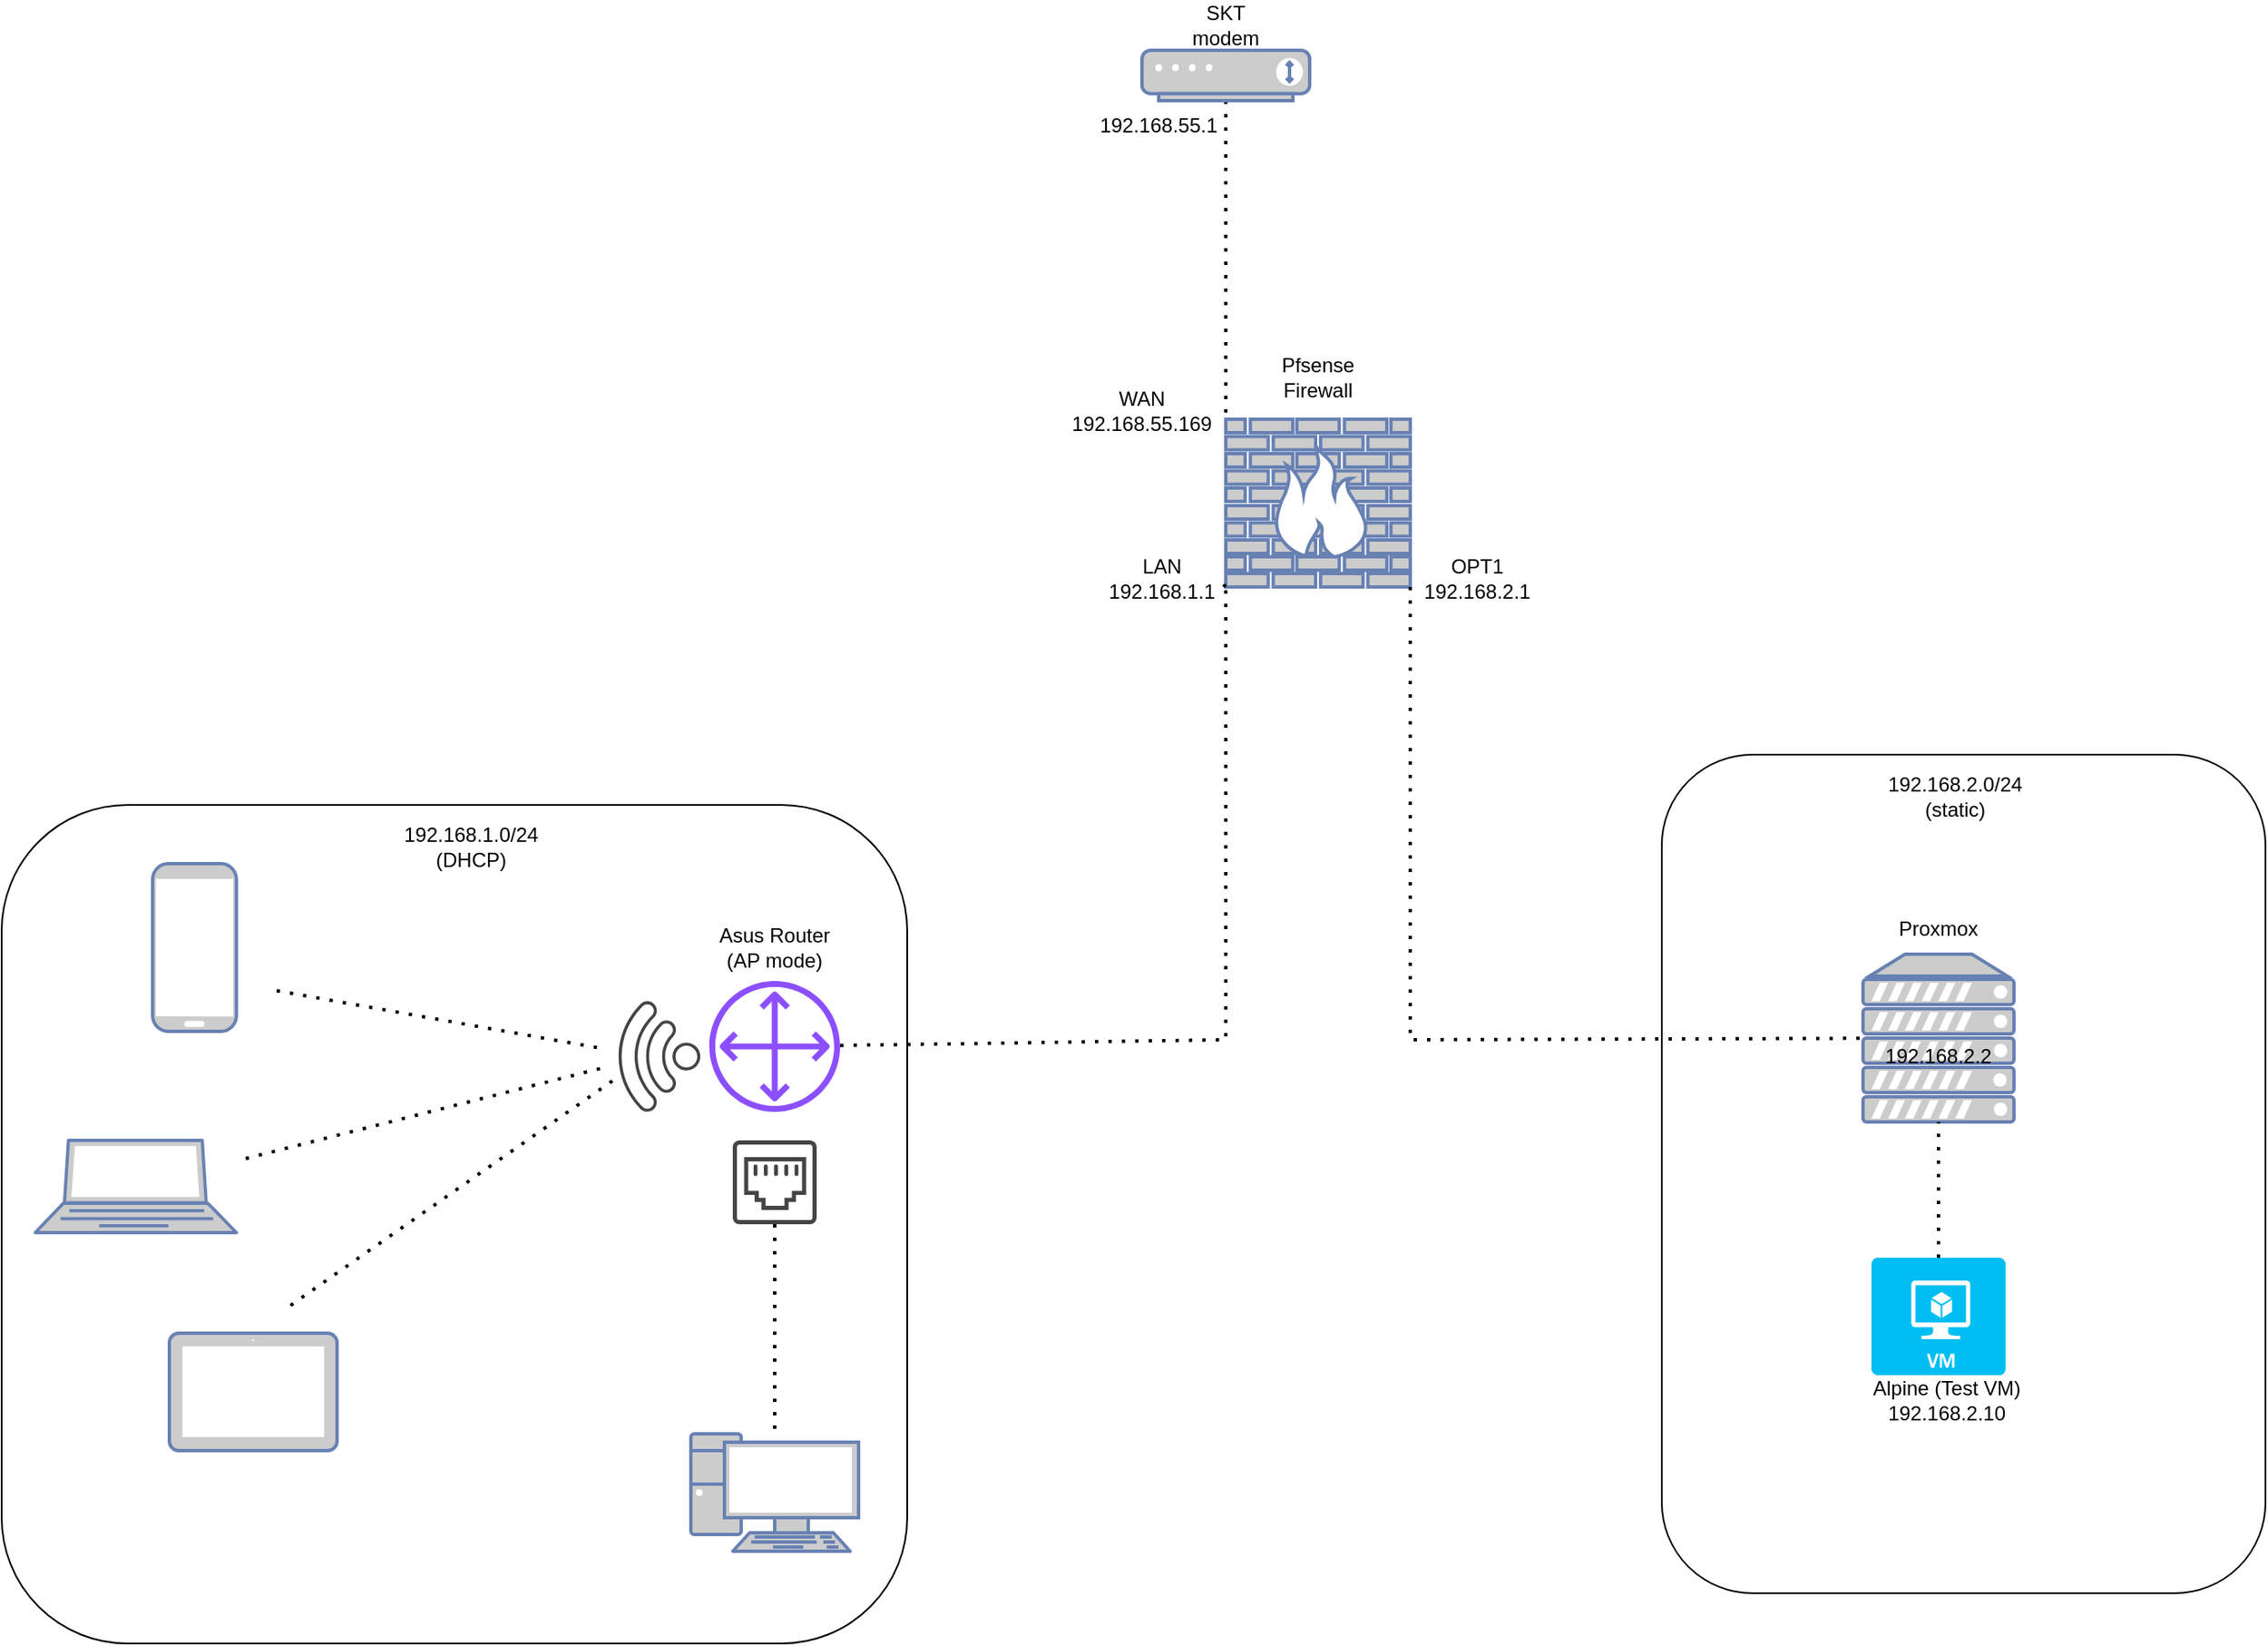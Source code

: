 <mxfile version="24.7.16" pages="2">
  <diagram name="as-is" id="xdbdUsmO_gZyoiDEBH-T">
    <mxGraphModel dx="1872" dy="1175" grid="1" gridSize="10" guides="1" tooltips="1" connect="1" arrows="1" fold="1" page="1" pageScale="1" pageWidth="850" pageHeight="1100" math="0" shadow="0">
      <root>
        <mxCell id="0" />
        <mxCell id="1" parent="0" />
        <mxCell id="yEEzD0z_jnbcdLMA-1Y5-46" value="" style="rounded=1;whiteSpace=wrap;html=1;" parent="1" vertex="1">
          <mxGeometry x="590" y="550" width="360" height="500" as="geometry" />
        </mxCell>
        <mxCell id="yEEzD0z_jnbcdLMA-1Y5-2" value="" style="fontColor=#0066CC;verticalAlign=top;verticalLabelPosition=bottom;labelPosition=center;align=center;html=1;outlineConnect=0;fillColor=#CCCCCC;strokeColor=#6881B3;gradientColor=none;gradientDirection=north;strokeWidth=2;shape=mxgraph.networks.firewall;" parent="1" vertex="1">
          <mxGeometry x="330" y="350" width="110" height="100" as="geometry" />
        </mxCell>
        <mxCell id="yEEzD0z_jnbcdLMA-1Y5-8" value="" style="fontColor=#0066CC;verticalAlign=top;verticalLabelPosition=bottom;labelPosition=center;align=center;html=1;outlineConnect=0;fillColor=#CCCCCC;strokeColor=#6881B3;gradientColor=none;gradientDirection=north;strokeWidth=2;shape=mxgraph.networks.server;" parent="1" vertex="1">
          <mxGeometry x="710" y="669" width="90" height="100" as="geometry" />
        </mxCell>
        <mxCell id="yEEzD0z_jnbcdLMA-1Y5-21" value="" style="endArrow=none;dashed=1;html=1;dashPattern=1 3;strokeWidth=2;rounded=0;entryX=0;entryY=1;entryDx=0;entryDy=0;entryPerimeter=0;" parent="1" target="yEEzD0z_jnbcdLMA-1Y5-2" edge="1">
          <mxGeometry width="50" height="50" relative="1" as="geometry">
            <mxPoint x="328.536" y="448.536" as="sourcePoint" />
            <mxPoint x="450" y="570" as="targetPoint" />
            <Array as="points" />
          </mxGeometry>
        </mxCell>
        <mxCell id="yEEzD0z_jnbcdLMA-1Y5-26" value="Proxmox" style="text;html=1;align=center;verticalAlign=middle;whiteSpace=wrap;rounded=0;" parent="1" vertex="1">
          <mxGeometry x="725" y="639" width="60" height="30" as="geometry" />
        </mxCell>
        <mxCell id="yEEzD0z_jnbcdLMA-1Y5-27" value="" style="endArrow=none;dashed=1;html=1;dashPattern=1 3;strokeWidth=2;rounded=0;entryX=0;entryY=0;entryDx=0;entryDy=0;entryPerimeter=0;" parent="1" source="yEEzD0z_jnbcdLMA-1Y5-7" target="yEEzD0z_jnbcdLMA-1Y5-2" edge="1">
          <mxGeometry width="50" height="50" relative="1" as="geometry">
            <mxPoint x="400" y="620" as="sourcePoint" />
            <mxPoint x="450" y="570" as="targetPoint" />
          </mxGeometry>
        </mxCell>
        <mxCell id="yEEzD0z_jnbcdLMA-1Y5-28" value="" style="endArrow=none;dashed=1;html=1;dashPattern=1 3;strokeWidth=2;rounded=0;exitX=1;exitY=1;exitDx=0;exitDy=0;exitPerimeter=0;" parent="1" source="yEEzD0z_jnbcdLMA-1Y5-2" target="yEEzD0z_jnbcdLMA-1Y5-8" edge="1">
          <mxGeometry width="50" height="50" relative="1" as="geometry">
            <mxPoint x="380" y="450" as="sourcePoint" />
            <mxPoint x="450" y="570" as="targetPoint" />
            <Array as="points">
              <mxPoint x="440" y="720" />
            </Array>
          </mxGeometry>
        </mxCell>
        <mxCell id="yEEzD0z_jnbcdLMA-1Y5-29" value="Pfsense Firewall" style="text;html=1;align=center;verticalAlign=middle;whiteSpace=wrap;rounded=0;" parent="1" vertex="1">
          <mxGeometry x="355" y="310" width="60" height="30" as="geometry" />
        </mxCell>
        <mxCell id="yEEzD0z_jnbcdLMA-1Y5-31" value="" style="group" parent="1" vertex="1" connectable="0">
          <mxGeometry x="720" y="850" width="120" height="100" as="geometry" />
        </mxCell>
        <mxCell id="yEEzD0z_jnbcdLMA-1Y5-19" value="" style="verticalLabelPosition=bottom;html=1;verticalAlign=top;align=center;strokeColor=none;fillColor=#00BEF2;shape=mxgraph.azure.virtual_machine;" parent="yEEzD0z_jnbcdLMA-1Y5-31" vertex="1">
          <mxGeometry x="-5" width="80" height="70" as="geometry" />
        </mxCell>
        <mxCell id="yEEzD0z_jnbcdLMA-1Y5-30" value="Alpine (Test VM)&lt;div&gt;192.168.2.10&lt;/div&gt;" style="text;html=1;align=center;verticalAlign=middle;whiteSpace=wrap;rounded=0;" parent="yEEzD0z_jnbcdLMA-1Y5-31" vertex="1">
          <mxGeometry x="-15" y="70" width="110" height="30" as="geometry" />
        </mxCell>
        <mxCell id="yEEzD0z_jnbcdLMA-1Y5-32" value="" style="endArrow=none;dashed=1;html=1;dashPattern=1 3;strokeWidth=2;rounded=0;exitX=0.5;exitY=0;exitDx=0;exitDy=0;exitPerimeter=0;entryX=0.5;entryY=1;entryDx=0;entryDy=0;entryPerimeter=0;" parent="1" source="yEEzD0z_jnbcdLMA-1Y5-19" target="yEEzD0z_jnbcdLMA-1Y5-8" edge="1">
          <mxGeometry width="50" height="50" relative="1" as="geometry">
            <mxPoint x="715" y="890" as="sourcePoint" />
            <mxPoint x="760" y="800" as="targetPoint" />
          </mxGeometry>
        </mxCell>
        <mxCell id="yEEzD0z_jnbcdLMA-1Y5-35" value="LAN&lt;div&gt;192.168.1.1&lt;/div&gt;" style="text;html=1;align=center;verticalAlign=middle;whiteSpace=wrap;rounded=0;" parent="1" vertex="1">
          <mxGeometry x="261.5" y="430" width="60" height="30" as="geometry" />
        </mxCell>
        <mxCell id="yEEzD0z_jnbcdLMA-1Y5-47" value="OPT1&lt;div&gt;192.168&lt;span style=&quot;color: rgba(0, 0, 0, 0); font-family: monospace; font-size: 0px; text-align: start; text-wrap: nowrap;&quot;&gt;%3CmxGraphModel%3E%3Croot%3E%3CmxCell%20id%3D%220%22%2F%3E%3CmxCell%20id%3D%221%22%20parent%3D%220%22%2F%3E%3CmxCell%20id%3D%222%22%20value%3D%22192.168.1.1%22%20style%3D%22text%3Bhtml%3D1%3Balign%3Dcenter%3BverticalAlign%3Dmiddle%3BwhiteSpace%3Dwrap%3Brounded%3D0%3B%22%20vertex%3D%221%22%20parent%3D%221%22%3E%3CmxGeometry%20x%3D%22261.5%22%20y%3D%22430%22%20width%3D%2260%22%20height%3D%2230%22%20as%3D%22geometry%22%2F%3E%3C%2FmxCell%3E%3C%2Froot%3E%3C%2FmxGraphModel%3E&lt;/span&gt;.2.1&lt;/div&gt;" style="text;html=1;align=center;verticalAlign=middle;whiteSpace=wrap;rounded=0;" parent="1" vertex="1">
          <mxGeometry x="450" y="430" width="60" height="30" as="geometry" />
        </mxCell>
        <mxCell id="yEEzD0z_jnbcdLMA-1Y5-48" value="192.168&lt;span style=&quot;color: rgba(0, 0, 0, 0); font-family: monospace; font-size: 0px; text-align: start; text-wrap: nowrap;&quot;&gt;%3CmxGraphModel%3E%3Croot%3E%3CmxCell%20id%3D%220%22%2F%3E%3CmxCell%20id%3D%221%22%20parent%3D%220%22%2F%3E%3CmxCell%20id%3D%222%22%20value%3D%22192.168.1.1%22%20style%3D%22text%3Bhtml%3D1%3Balign%3Dcenter%3BverticalAlign%3Dmiddle%3BwhiteSpace%3Dwrap%3Brounded%3D0%3B%22%20vertex%3D%221%22%20parent%3D%221%22%3E%3CmxGeometry%20x%3D%22261.5%22%20y%3D%22430%22%20width%3D%2260%22%20height%3D%2230%22%20as%3D%22geometry%22%2F%3E%3C%2FmxCell%3E%3C%2Froot%3E%3C%2FmxGraphModel%3E&lt;/span&gt;.2.2" style="text;html=1;align=center;verticalAlign=middle;whiteSpace=wrap;rounded=0;" parent="1" vertex="1">
          <mxGeometry x="725" y="715" width="60" height="30" as="geometry" />
        </mxCell>
        <mxCell id="yEEzD0z_jnbcdLMA-1Y5-49" value="192.168&lt;span style=&quot;color: rgba(0, 0, 0, 0); font-family: monospace; font-size: 0px; text-align: start; text-wrap: nowrap;&quot;&gt;%3CmxGraphModel%3E%3Croot%3E%3CmxCell%20id%3D%220%22%2F%3E%3CmxCell%20id%3D%221%22%20parent%3D%220%22%2F%3E%3CmxCell%20id%3D%222%22%20value%3D%22192.168.1.1%22%20style%3D%22text%3Bhtml%3D1%3Balign%3Dcenter%3BverticalAlign%3Dmiddle%3BwhiteSpace%3Dwrap%3Brounded%3D0%3B%22%20vertex%3D%221%22%20parent%3D%221%22%3E%3CmxGeometry%20x%3D%22261.5%22%20y%3D%22430%22%20width%3D%2260%22%20height%3D%2230%22%20as%3D%22geometry%22%2F%3E%3C%2FmxCell%3E%3C%2Froot%3E%3C%2FmxGraphModel%3E&lt;/span&gt;.2.0/24&lt;div&gt;(static)&lt;/div&gt;" style="text;html=1;align=center;verticalAlign=middle;whiteSpace=wrap;rounded=0;" parent="1" vertex="1">
          <mxGeometry x="670" y="560" width="190" height="30" as="geometry" />
        </mxCell>
        <mxCell id="yEEzD0z_jnbcdLMA-1Y5-56" value="WAN&lt;div&gt;192.168&lt;span style=&quot;color: rgba(0, 0, 0, 0); font-family: monospace; font-size: 0px; text-align: start; text-wrap: nowrap;&quot;&gt;%55CmxGraphModel%3E%3Croot%3E%3CmxCell%20id%3D%220%22%2F%3E%3CmxCell%20id%3D%221%22%20parent%3D%220%22%2F%3E%3CmxCell%20id%3D%222%22%20value%3D%22192.168.1.1%22%20style%3D%22text%3Bhtml%3D1%3Balign%3Dcenter%3BverticalAlign%3Dmiddle%3BwhiteSpace%3Dwrap%3Brounded%3D0%3B%22%20vertex%3D%221%22%20parent%3D%221%22%3E%3CmxGeometry%20x%3D%22261.5%22%20y%3D%22430%22%20width%3D%2260%22%20height%3D%2230%22%20as%3D%22geometry%22%2F%3E%3C%2FmxCell%3E%3C%2Froot%3E%3C%2FmxGraphModel%3E&lt;/span&gt;.55.169&lt;/div&gt;" style="text;html=1;align=center;verticalAlign=middle;whiteSpace=wrap;rounded=0;" parent="1" vertex="1">
          <mxGeometry x="250" y="330" width="60" height="30" as="geometry" />
        </mxCell>
        <mxCell id="yEEzD0z_jnbcdLMA-1Y5-58" value="" style="group" parent="1" vertex="1" connectable="0">
          <mxGeometry x="280" y="100" width="100" height="90" as="geometry" />
        </mxCell>
        <mxCell id="yEEzD0z_jnbcdLMA-1Y5-7" value="" style="fontColor=#0066CC;verticalAlign=top;verticalLabelPosition=bottom;labelPosition=center;align=center;html=1;outlineConnect=0;fillColor=#CCCCCC;strokeColor=#6881B3;gradientColor=none;gradientDirection=north;strokeWidth=2;shape=mxgraph.networks.modem;" parent="yEEzD0z_jnbcdLMA-1Y5-58" vertex="1">
          <mxGeometry y="30" width="100" height="30" as="geometry" />
        </mxCell>
        <mxCell id="yEEzD0z_jnbcdLMA-1Y5-34" value="SKT modem" style="text;html=1;align=center;verticalAlign=middle;whiteSpace=wrap;rounded=0;" parent="yEEzD0z_jnbcdLMA-1Y5-58" vertex="1">
          <mxGeometry x="20" width="60" height="30" as="geometry" />
        </mxCell>
        <mxCell id="yEEzD0z_jnbcdLMA-1Y5-57" value="192.168&lt;span style=&quot;color: rgba(0, 0, 0, 0); font-family: monospace; font-size: 0px; text-align: start; text-wrap: nowrap;&quot;&gt;%55CmxGraphModel%3E%3Croot%3E%3CmxCell%20id%3D%220%22%2F%3E%3CmxCell%20id%3D%221%22%20parent%3D%220%22%2F%3E%3CmxCell%20id%3D%222%22%20value%3D%22192.168.1.1%22%20style%3D%22text%3Bhtml%3D1%3Balign%3Dcenter%3BverticalAlign%3Dmiddle%3BwhiteSpace%3Dwrap%3Brounded%3D0%3B%22%20vertex%3D%221%22%20parent%3D%221%22%3E%3CmxGeometry%20x%3D%22261.5%22%20y%3D%22430%22%20width%3D%2260%22%20height%3D%2230%22%20as%3D%22geometry%22%2F%3E%3C%2FmxCell%3E%3C%2Froot%3E%3C%2FmxGraphModel%3E&lt;/span&gt;.55.1" style="text;html=1;align=center;verticalAlign=middle;whiteSpace=wrap;rounded=0;" parent="yEEzD0z_jnbcdLMA-1Y5-58" vertex="1">
          <mxGeometry x="-20" y="60" width="60" height="30" as="geometry" />
        </mxCell>
        <mxCell id="yEEzD0z_jnbcdLMA-1Y5-60" value="" style="group" parent="1" vertex="1" connectable="0">
          <mxGeometry x="-400" y="580" width="540" height="500" as="geometry" />
        </mxCell>
        <mxCell id="yEEzD0z_jnbcdLMA-1Y5-45" value="" style="rounded=1;whiteSpace=wrap;html=1;" parent="yEEzD0z_jnbcdLMA-1Y5-60" vertex="1">
          <mxGeometry width="540" height="500" as="geometry" />
        </mxCell>
        <mxCell id="yEEzD0z_jnbcdLMA-1Y5-3" value="" style="fontColor=#0066CC;verticalAlign=top;verticalLabelPosition=bottom;labelPosition=center;align=center;html=1;outlineConnect=0;fillColor=#CCCCCC;strokeColor=#6881B3;gradientColor=none;gradientDirection=north;strokeWidth=2;shape=mxgraph.networks.mobile;" parent="yEEzD0z_jnbcdLMA-1Y5-60" vertex="1">
          <mxGeometry x="90" y="35" width="50" height="100" as="geometry" />
        </mxCell>
        <mxCell id="yEEzD0z_jnbcdLMA-1Y5-4" value="" style="fontColor=#0066CC;verticalAlign=top;verticalLabelPosition=bottom;labelPosition=center;align=center;html=1;outlineConnect=0;fillColor=#CCCCCC;strokeColor=#6881B3;gradientColor=none;gradientDirection=north;strokeWidth=2;shape=mxgraph.networks.tablet;" parent="yEEzD0z_jnbcdLMA-1Y5-60" vertex="1">
          <mxGeometry x="100" y="315" width="100" height="70" as="geometry" />
        </mxCell>
        <mxCell id="yEEzD0z_jnbcdLMA-1Y5-6" value="" style="fontColor=#0066CC;verticalAlign=top;verticalLabelPosition=bottom;labelPosition=center;align=center;html=1;outlineConnect=0;fillColor=#CCCCCC;strokeColor=#6881B3;gradientColor=none;gradientDirection=north;strokeWidth=2;shape=mxgraph.networks.laptop;" parent="yEEzD0z_jnbcdLMA-1Y5-60" vertex="1">
          <mxGeometry x="20" y="200" width="120" height="55" as="geometry" />
        </mxCell>
        <mxCell id="yEEzD0z_jnbcdLMA-1Y5-10" value="" style="fontColor=#0066CC;verticalAlign=top;verticalLabelPosition=bottom;labelPosition=center;align=center;html=1;outlineConnect=0;fillColor=#CCCCCC;strokeColor=#6881B3;gradientColor=none;gradientDirection=north;strokeWidth=2;shape=mxgraph.networks.pc;" parent="yEEzD0z_jnbcdLMA-1Y5-60" vertex="1">
          <mxGeometry x="411" y="375" width="100" height="70" as="geometry" />
        </mxCell>
        <mxCell id="yEEzD0z_jnbcdLMA-1Y5-13" value="" style="sketch=0;pointerEvents=1;shadow=0;dashed=0;html=1;strokeColor=none;fillColor=#434445;aspect=fixed;labelPosition=center;verticalLabelPosition=bottom;verticalAlign=top;align=center;outlineConnect=0;shape=mxgraph.vvd.wi_fi;rotation=-135;" parent="yEEzD0z_jnbcdLMA-1Y5-60" vertex="1">
          <mxGeometry x="360" y="125" width="50" height="50" as="geometry" />
        </mxCell>
        <mxCell id="yEEzD0z_jnbcdLMA-1Y5-14" value="" style="sketch=0;pointerEvents=1;shadow=0;dashed=0;html=1;strokeColor=none;fillColor=#434445;aspect=fixed;labelPosition=center;verticalLabelPosition=bottom;verticalAlign=top;align=center;outlineConnect=0;shape=mxgraph.vvd.ethernet_port;" parent="yEEzD0z_jnbcdLMA-1Y5-60" vertex="1">
          <mxGeometry x="436" y="200" width="50" height="50" as="geometry" />
        </mxCell>
        <mxCell id="yEEzD0z_jnbcdLMA-1Y5-16" value="" style="sketch=0;outlineConnect=0;fontColor=#232F3E;gradientColor=none;fillColor=#8C4FFF;strokeColor=none;dashed=0;verticalLabelPosition=bottom;verticalAlign=top;align=center;html=1;fontSize=12;fontStyle=0;aspect=fixed;pointerEvents=1;shape=mxgraph.aws4.customer_gateway;" parent="yEEzD0z_jnbcdLMA-1Y5-60" vertex="1">
          <mxGeometry x="422" y="105" width="78" height="78" as="geometry" />
        </mxCell>
        <mxCell id="yEEzD0z_jnbcdLMA-1Y5-20" value="Asus Router (AP mode)" style="text;html=1;align=center;verticalAlign=middle;whiteSpace=wrap;rounded=0;" parent="yEEzD0z_jnbcdLMA-1Y5-60" vertex="1">
          <mxGeometry x="420.5" y="67.5" width="79.5" height="35" as="geometry" />
        </mxCell>
        <mxCell id="yEEzD0z_jnbcdLMA-1Y5-22" value="" style="endArrow=none;dashed=1;html=1;dashPattern=1 3;strokeWidth=2;rounded=0;" parent="yEEzD0z_jnbcdLMA-1Y5-60" source="yEEzD0z_jnbcdLMA-1Y5-14" target="yEEzD0z_jnbcdLMA-1Y5-10" edge="1">
          <mxGeometry width="50" height="50" relative="1" as="geometry">
            <mxPoint x="630" y="155" as="sourcePoint" />
            <mxPoint x="680" y="105" as="targetPoint" />
            <Array as="points" />
          </mxGeometry>
        </mxCell>
        <mxCell id="yEEzD0z_jnbcdLMA-1Y5-23" value="" style="endArrow=none;dashed=1;html=1;dashPattern=1 3;strokeWidth=2;rounded=0;entryX=0.296;entryY=0.22;entryDx=0;entryDy=0;entryPerimeter=0;" parent="yEEzD0z_jnbcdLMA-1Y5-60" source="yEEzD0z_jnbcdLMA-1Y5-13" target="yEEzD0z_jnbcdLMA-1Y5-45" edge="1">
          <mxGeometry width="50" height="50" relative="1" as="geometry">
            <mxPoint x="630" y="155" as="sourcePoint" />
            <mxPoint x="160" y="90" as="targetPoint" />
          </mxGeometry>
        </mxCell>
        <mxCell id="yEEzD0z_jnbcdLMA-1Y5-24" value="" style="endArrow=none;dashed=1;html=1;dashPattern=1 3;strokeWidth=2;rounded=0;" parent="yEEzD0z_jnbcdLMA-1Y5-60" source="yEEzD0z_jnbcdLMA-1Y5-13" edge="1">
          <mxGeometry width="50" height="50" relative="1" as="geometry">
            <mxPoint x="630" y="155" as="sourcePoint" />
            <mxPoint x="170" y="300" as="targetPoint" />
          </mxGeometry>
        </mxCell>
        <mxCell id="yEEzD0z_jnbcdLMA-1Y5-25" value="" style="endArrow=none;dashed=1;html=1;dashPattern=1 3;strokeWidth=2;rounded=0;" parent="yEEzD0z_jnbcdLMA-1Y5-60" source="yEEzD0z_jnbcdLMA-1Y5-13" target="yEEzD0z_jnbcdLMA-1Y5-6" edge="1">
          <mxGeometry width="50" height="50" relative="1" as="geometry">
            <mxPoint x="630" y="155" as="sourcePoint" />
            <mxPoint x="680" y="105" as="targetPoint" />
          </mxGeometry>
        </mxCell>
        <mxCell id="yEEzD0z_jnbcdLMA-1Y5-43" value="192.168.1.0/24&lt;div&gt;(DHCP)&lt;/div&gt;" style="text;html=1;align=center;verticalAlign=middle;whiteSpace=wrap;rounded=0;" parent="yEEzD0z_jnbcdLMA-1Y5-60" vertex="1">
          <mxGeometry x="250" y="10" width="60" height="30" as="geometry" />
        </mxCell>
        <mxCell id="yEEzD0z_jnbcdLMA-1Y5-38" value="" style="endArrow=none;dashed=1;html=1;dashPattern=1 3;strokeWidth=2;rounded=0;" parent="1" source="yEEzD0z_jnbcdLMA-1Y5-16" edge="1">
          <mxGeometry width="50" height="50" relative="1" as="geometry">
            <mxPoint x="270" y="609" as="sourcePoint" />
            <mxPoint x="330" y="450" as="targetPoint" />
            <Array as="points">
              <mxPoint x="330" y="720" />
            </Array>
          </mxGeometry>
        </mxCell>
      </root>
    </mxGraphModel>
  </diagram>
  <diagram id="bjtWcOamO5cLgVGFTP7k" name="to-be">
    <mxGraphModel dx="1872" dy="1175" grid="1" gridSize="10" guides="1" tooltips="1" connect="1" arrows="1" fold="1" page="1" pageScale="1" pageWidth="850" pageHeight="1100" math="0" shadow="0">
      <root>
        <mxCell id="0" />
        <mxCell id="1" parent="0" />
        <mxCell id="gHC2JoUGN2p7-hYldHsQ-1" value="" style="rounded=1;whiteSpace=wrap;html=1;" vertex="1" parent="1">
          <mxGeometry x="580" y="550" width="710" height="600" as="geometry" />
        </mxCell>
        <mxCell id="F6ag71kP7tjbD7sK8j6A-14" value="" style="rounded=1;whiteSpace=wrap;html=1;arcSize=38;" vertex="1" parent="1">
          <mxGeometry x="1015" y="550" width="280" height="270" as="geometry" />
        </mxCell>
        <mxCell id="gHC2JoUGN2p7-hYldHsQ-2" value="" style="fontColor=#0066CC;verticalAlign=top;verticalLabelPosition=bottom;labelPosition=center;align=center;html=1;outlineConnect=0;fillColor=#CCCCCC;strokeColor=#6881B3;gradientColor=none;gradientDirection=north;strokeWidth=2;shape=mxgraph.networks.firewall;" vertex="1" parent="1">
          <mxGeometry x="330" y="350" width="110" height="100" as="geometry" />
        </mxCell>
        <mxCell id="gHC2JoUGN2p7-hYldHsQ-3" value="" style="fontColor=#0066CC;verticalAlign=top;verticalLabelPosition=bottom;labelPosition=center;align=center;html=1;outlineConnect=0;fillColor=#CCCCCC;strokeColor=#6881B3;gradientColor=none;gradientDirection=north;strokeWidth=2;shape=mxgraph.networks.server;" vertex="1" parent="1">
          <mxGeometry x="710" y="669" width="90" height="100" as="geometry" />
        </mxCell>
        <mxCell id="gHC2JoUGN2p7-hYldHsQ-4" value="" style="endArrow=none;dashed=1;html=1;dashPattern=1 3;strokeWidth=2;rounded=0;entryX=0;entryY=1;entryDx=0;entryDy=0;entryPerimeter=0;" edge="1" parent="1" target="gHC2JoUGN2p7-hYldHsQ-2">
          <mxGeometry width="50" height="50" relative="1" as="geometry">
            <mxPoint x="328.536" y="448.536" as="sourcePoint" />
            <mxPoint x="450" y="570" as="targetPoint" />
            <Array as="points" />
          </mxGeometry>
        </mxCell>
        <mxCell id="gHC2JoUGN2p7-hYldHsQ-5" value="Proxmox" style="text;html=1;align=center;verticalAlign=middle;whiteSpace=wrap;rounded=0;" vertex="1" parent="1">
          <mxGeometry x="725" y="639" width="60" height="30" as="geometry" />
        </mxCell>
        <mxCell id="gHC2JoUGN2p7-hYldHsQ-6" value="" style="endArrow=none;dashed=1;html=1;dashPattern=1 3;strokeWidth=2;rounded=0;entryX=0;entryY=0;entryDx=0;entryDy=0;entryPerimeter=0;" edge="1" parent="1" source="gHC2JoUGN2p7-hYldHsQ-19" target="gHC2JoUGN2p7-hYldHsQ-2">
          <mxGeometry width="50" height="50" relative="1" as="geometry">
            <mxPoint x="400" y="620" as="sourcePoint" />
            <mxPoint x="450" y="570" as="targetPoint" />
          </mxGeometry>
        </mxCell>
        <mxCell id="gHC2JoUGN2p7-hYldHsQ-7" value="" style="endArrow=none;dashed=1;html=1;dashPattern=1 3;strokeWidth=2;rounded=0;exitX=1;exitY=1;exitDx=0;exitDy=0;exitPerimeter=0;" edge="1" parent="1" source="gHC2JoUGN2p7-hYldHsQ-2" target="gHC2JoUGN2p7-hYldHsQ-3">
          <mxGeometry width="50" height="50" relative="1" as="geometry">
            <mxPoint x="380" y="450" as="sourcePoint" />
            <mxPoint x="450" y="570" as="targetPoint" />
            <Array as="points">
              <mxPoint x="440" y="720" />
            </Array>
          </mxGeometry>
        </mxCell>
        <mxCell id="gHC2JoUGN2p7-hYldHsQ-8" value="Pfsense Firewall" style="text;html=1;align=center;verticalAlign=middle;whiteSpace=wrap;rounded=0;" vertex="1" parent="1">
          <mxGeometry x="355" y="310" width="60" height="30" as="geometry" />
        </mxCell>
        <mxCell id="gHC2JoUGN2p7-hYldHsQ-9" value="" style="group" vertex="1" connectable="0" parent="1">
          <mxGeometry x="720" y="850" width="120" height="100" as="geometry" />
        </mxCell>
        <mxCell id="gHC2JoUGN2p7-hYldHsQ-10" value="" style="verticalLabelPosition=bottom;html=1;verticalAlign=top;align=center;strokeColor=none;fillColor=#00BEF2;shape=mxgraph.azure.virtual_machine;" vertex="1" parent="gHC2JoUGN2p7-hYldHsQ-9">
          <mxGeometry x="-5" width="80" height="70" as="geometry" />
        </mxCell>
        <mxCell id="gHC2JoUGN2p7-hYldHsQ-11" value="Alpine (Test VM)&lt;div&gt;10.1.1.2&lt;/div&gt;" style="text;html=1;align=center;verticalAlign=middle;whiteSpace=wrap;rounded=0;" vertex="1" parent="gHC2JoUGN2p7-hYldHsQ-9">
          <mxGeometry x="-15" y="70" width="110" height="30" as="geometry" />
        </mxCell>
        <mxCell id="gHC2JoUGN2p7-hYldHsQ-12" value="" style="endArrow=none;dashed=1;html=1;dashPattern=1 3;strokeWidth=2;rounded=0;exitX=0.5;exitY=0;exitDx=0;exitDy=0;exitPerimeter=0;entryX=0.5;entryY=1;entryDx=0;entryDy=0;entryPerimeter=0;" edge="1" parent="1" source="gHC2JoUGN2p7-hYldHsQ-10" target="gHC2JoUGN2p7-hYldHsQ-3">
          <mxGeometry width="50" height="50" relative="1" as="geometry">
            <mxPoint x="715" y="890" as="sourcePoint" />
            <mxPoint x="760" y="800" as="targetPoint" />
          </mxGeometry>
        </mxCell>
        <mxCell id="gHC2JoUGN2p7-hYldHsQ-13" value="LAN&lt;div&gt;192.168.1.1&lt;/div&gt;" style="text;html=1;align=center;verticalAlign=middle;whiteSpace=wrap;rounded=0;" vertex="1" parent="1">
          <mxGeometry x="261.5" y="430" width="60" height="30" as="geometry" />
        </mxCell>
        <mxCell id="gHC2JoUGN2p7-hYldHsQ-14" value="OPT1&lt;div&gt;192.168&lt;span style=&quot;color: rgba(0, 0, 0, 0); font-family: monospace; font-size: 0px; text-align: start; text-wrap: nowrap;&quot;&gt;%3CmxGraphModel%3E%3Croot%3E%3CmxCell%20id%3D%220%22%2F%3E%3CmxCell%20id%3D%221%22%20parent%3D%220%22%2F%3E%3CmxCell%20id%3D%222%22%20value%3D%22192.168.1.1%22%20style%3D%22text%3Bhtml%3D1%3Balign%3Dcenter%3BverticalAlign%3Dmiddle%3BwhiteSpace%3Dwrap%3Brounded%3D0%3B%22%20vertex%3D%221%22%20parent%3D%221%22%3E%3CmxGeometry%20x%3D%22261.5%22%20y%3D%22430%22%20width%3D%2260%22%20height%3D%2230%22%20as%3D%22geometry%22%2F%3E%3C%2FmxCell%3E%3C%2Froot%3E%3C%2FmxGraphModel%3E&lt;/span&gt;.2.1&lt;/div&gt;" style="text;html=1;align=center;verticalAlign=middle;whiteSpace=wrap;rounded=0;" vertex="1" parent="1">
          <mxGeometry x="450" y="430" width="60" height="30" as="geometry" />
        </mxCell>
        <mxCell id="gHC2JoUGN2p7-hYldHsQ-15" value="mgmt 192.168&lt;span style=&quot;color: rgba(0, 0, 0, 0); font-family: monospace; font-size: 0px; text-align: start; text-wrap: nowrap;&quot;&gt;%3CmxGraphModel%3E%3Croot%3E%3CmxCell%20id%3D%220%22%2F%3E%3CmxCell%20id%3D%221%22%20parent%3D%220%22%2F%3E%3CmxCell%20id%3D%222%22%20value%3D%22192.168.1.1%22%20style%3D%22text%3Bhtml%3D1%3Balign%3Dcenter%3BverticalAlign%3Dmiddle%3BwhiteSpace%3Dwrap%3Brounded%3D0%3B%22%20vertex%3D%221%22%20parent%3D%221%22%3E%3CmxGeometry%20x%3D%22261.5%22%20y%3D%22430%22%20width%3D%2260%22%20height%3D%2230%22%20as%3D%22geometry%22%2F%3E%3C%2FmxCell%3E%3C%2Froot%3E%3C%2FmxGraphModel%3E&lt;/span&gt;.2.2" style="text;html=1;align=center;verticalAlign=middle;whiteSpace=wrap;rounded=0;" vertex="1" parent="1">
          <mxGeometry x="640" y="680" width="60" height="30" as="geometry" />
        </mxCell>
        <mxCell id="gHC2JoUGN2p7-hYldHsQ-16" value="192.168&lt;span style=&quot;color: rgba(0, 0, 0, 0); font-family: monospace; font-size: 0px; text-align: start; text-wrap: nowrap;&quot;&gt;%3CmxGraphModel%3E%3Croot%3E%3CmxCell%20id%3D%220%22%2F%3E%3CmxCell%20id%3D%221%22%20parent%3D%220%22%2F%3E%3CmxCell%20id%3D%222%22%20value%3D%22192.168.1.1%22%20style%3D%22text%3Bhtml%3D1%3Balign%3Dcenter%3BverticalAlign%3Dmiddle%3BwhiteSpace%3Dwrap%3Brounded%3D0%3B%22%20vertex%3D%221%22%20parent%3D%221%22%3E%3CmxGeometry%20x%3D%22261.5%22%20y%3D%22430%22%20width%3D%2260%22%20height%3D%2230%22%20as%3D%22geometry%22%2F%3E%3C%2FmxCell%3E%3C%2Froot%3E%3C%2FmxGraphModel%3E&lt;/span&gt;.2.0/24&lt;div&gt;(static)&lt;/div&gt;" style="text;html=1;align=center;verticalAlign=middle;whiteSpace=wrap;rounded=0;" vertex="1" parent="1">
          <mxGeometry x="670" y="560" width="190" height="30" as="geometry" />
        </mxCell>
        <mxCell id="gHC2JoUGN2p7-hYldHsQ-17" value="WAN&lt;div&gt;192.168&lt;span style=&quot;color: rgba(0, 0, 0, 0); font-family: monospace; font-size: 0px; text-align: start; text-wrap: nowrap;&quot;&gt;%55CmxGraphModel%3E%3Croot%3E%3CmxCell%20id%3D%220%22%2F%3E%3CmxCell%20id%3D%221%22%20parent%3D%220%22%2F%3E%3CmxCell%20id%3D%222%22%20value%3D%22192.168.1.1%22%20style%3D%22text%3Bhtml%3D1%3Balign%3Dcenter%3BverticalAlign%3Dmiddle%3BwhiteSpace%3Dwrap%3Brounded%3D0%3B%22%20vertex%3D%221%22%20parent%3D%221%22%3E%3CmxGeometry%20x%3D%22261.5%22%20y%3D%22430%22%20width%3D%2260%22%20height%3D%2230%22%20as%3D%22geometry%22%2F%3E%3C%2FmxCell%3E%3C%2Froot%3E%3C%2FmxGraphModel%3E&lt;/span&gt;.55.169&lt;/div&gt;" style="text;html=1;align=center;verticalAlign=middle;whiteSpace=wrap;rounded=0;" vertex="1" parent="1">
          <mxGeometry x="250" y="330" width="60" height="30" as="geometry" />
        </mxCell>
        <mxCell id="gHC2JoUGN2p7-hYldHsQ-18" value="" style="group" vertex="1" connectable="0" parent="1">
          <mxGeometry x="280" y="100" width="100" height="90" as="geometry" />
        </mxCell>
        <mxCell id="gHC2JoUGN2p7-hYldHsQ-19" value="" style="fontColor=#0066CC;verticalAlign=top;verticalLabelPosition=bottom;labelPosition=center;align=center;html=1;outlineConnect=0;fillColor=#CCCCCC;strokeColor=#6881B3;gradientColor=none;gradientDirection=north;strokeWidth=2;shape=mxgraph.networks.modem;" vertex="1" parent="gHC2JoUGN2p7-hYldHsQ-18">
          <mxGeometry y="30" width="100" height="30" as="geometry" />
        </mxCell>
        <mxCell id="gHC2JoUGN2p7-hYldHsQ-20" value="SKT modem" style="text;html=1;align=center;verticalAlign=middle;whiteSpace=wrap;rounded=0;" vertex="1" parent="gHC2JoUGN2p7-hYldHsQ-18">
          <mxGeometry x="20" width="60" height="30" as="geometry" />
        </mxCell>
        <mxCell id="gHC2JoUGN2p7-hYldHsQ-21" value="192.168&lt;span style=&quot;color: rgba(0, 0, 0, 0); font-family: monospace; font-size: 0px; text-align: start; text-wrap: nowrap;&quot;&gt;%55CmxGraphModel%3E%3Croot%3E%3CmxCell%20id%3D%220%22%2F%3E%3CmxCell%20id%3D%221%22%20parent%3D%220%22%2F%3E%3CmxCell%20id%3D%222%22%20value%3D%22192.168.1.1%22%20style%3D%22text%3Bhtml%3D1%3Balign%3Dcenter%3BverticalAlign%3Dmiddle%3BwhiteSpace%3Dwrap%3Brounded%3D0%3B%22%20vertex%3D%221%22%20parent%3D%221%22%3E%3CmxGeometry%20x%3D%22261.5%22%20y%3D%22430%22%20width%3D%2260%22%20height%3D%2230%22%20as%3D%22geometry%22%2F%3E%3C%2FmxCell%3E%3C%2Froot%3E%3C%2FmxGraphModel%3E&lt;/span&gt;.55.1" style="text;html=1;align=center;verticalAlign=middle;whiteSpace=wrap;rounded=0;" vertex="1" parent="gHC2JoUGN2p7-hYldHsQ-18">
          <mxGeometry x="-20" y="60" width="60" height="30" as="geometry" />
        </mxCell>
        <mxCell id="gHC2JoUGN2p7-hYldHsQ-22" value="" style="group" vertex="1" connectable="0" parent="1">
          <mxGeometry x="-400" y="580" width="540" height="500" as="geometry" />
        </mxCell>
        <mxCell id="gHC2JoUGN2p7-hYldHsQ-23" value="" style="rounded=1;whiteSpace=wrap;html=1;" vertex="1" parent="gHC2JoUGN2p7-hYldHsQ-22">
          <mxGeometry width="540" height="500" as="geometry" />
        </mxCell>
        <mxCell id="gHC2JoUGN2p7-hYldHsQ-24" value="" style="fontColor=#0066CC;verticalAlign=top;verticalLabelPosition=bottom;labelPosition=center;align=center;html=1;outlineConnect=0;fillColor=#CCCCCC;strokeColor=#6881B3;gradientColor=none;gradientDirection=north;strokeWidth=2;shape=mxgraph.networks.mobile;" vertex="1" parent="gHC2JoUGN2p7-hYldHsQ-22">
          <mxGeometry x="90" y="35" width="50" height="100" as="geometry" />
        </mxCell>
        <mxCell id="gHC2JoUGN2p7-hYldHsQ-25" value="" style="fontColor=#0066CC;verticalAlign=top;verticalLabelPosition=bottom;labelPosition=center;align=center;html=1;outlineConnect=0;fillColor=#CCCCCC;strokeColor=#6881B3;gradientColor=none;gradientDirection=north;strokeWidth=2;shape=mxgraph.networks.tablet;" vertex="1" parent="gHC2JoUGN2p7-hYldHsQ-22">
          <mxGeometry x="100" y="315" width="100" height="70" as="geometry" />
        </mxCell>
        <mxCell id="gHC2JoUGN2p7-hYldHsQ-26" value="" style="fontColor=#0066CC;verticalAlign=top;verticalLabelPosition=bottom;labelPosition=center;align=center;html=1;outlineConnect=0;fillColor=#CCCCCC;strokeColor=#6881B3;gradientColor=none;gradientDirection=north;strokeWidth=2;shape=mxgraph.networks.laptop;" vertex="1" parent="gHC2JoUGN2p7-hYldHsQ-22">
          <mxGeometry x="20" y="200" width="120" height="55" as="geometry" />
        </mxCell>
        <mxCell id="gHC2JoUGN2p7-hYldHsQ-27" value="" style="fontColor=#0066CC;verticalAlign=top;verticalLabelPosition=bottom;labelPosition=center;align=center;html=1;outlineConnect=0;fillColor=#CCCCCC;strokeColor=#6881B3;gradientColor=none;gradientDirection=north;strokeWidth=2;shape=mxgraph.networks.pc;" vertex="1" parent="gHC2JoUGN2p7-hYldHsQ-22">
          <mxGeometry x="411" y="375" width="100" height="70" as="geometry" />
        </mxCell>
        <mxCell id="gHC2JoUGN2p7-hYldHsQ-28" value="" style="sketch=0;pointerEvents=1;shadow=0;dashed=0;html=1;strokeColor=none;fillColor=#434445;aspect=fixed;labelPosition=center;verticalLabelPosition=bottom;verticalAlign=top;align=center;outlineConnect=0;shape=mxgraph.vvd.wi_fi;rotation=-135;" vertex="1" parent="gHC2JoUGN2p7-hYldHsQ-22">
          <mxGeometry x="360" y="125" width="50" height="50" as="geometry" />
        </mxCell>
        <mxCell id="gHC2JoUGN2p7-hYldHsQ-29" value="" style="sketch=0;pointerEvents=1;shadow=0;dashed=0;html=1;strokeColor=none;fillColor=#434445;aspect=fixed;labelPosition=center;verticalLabelPosition=bottom;verticalAlign=top;align=center;outlineConnect=0;shape=mxgraph.vvd.ethernet_port;" vertex="1" parent="gHC2JoUGN2p7-hYldHsQ-22">
          <mxGeometry x="436" y="200" width="50" height="50" as="geometry" />
        </mxCell>
        <mxCell id="gHC2JoUGN2p7-hYldHsQ-30" value="" style="sketch=0;outlineConnect=0;fontColor=#232F3E;gradientColor=none;fillColor=#8C4FFF;strokeColor=none;dashed=0;verticalLabelPosition=bottom;verticalAlign=top;align=center;html=1;fontSize=12;fontStyle=0;aspect=fixed;pointerEvents=1;shape=mxgraph.aws4.customer_gateway;" vertex="1" parent="gHC2JoUGN2p7-hYldHsQ-22">
          <mxGeometry x="422" y="105" width="78" height="78" as="geometry" />
        </mxCell>
        <mxCell id="gHC2JoUGN2p7-hYldHsQ-31" value="Asus Router (AP mode)" style="text;html=1;align=center;verticalAlign=middle;whiteSpace=wrap;rounded=0;" vertex="1" parent="gHC2JoUGN2p7-hYldHsQ-22">
          <mxGeometry x="420.5" y="67.5" width="79.5" height="35" as="geometry" />
        </mxCell>
        <mxCell id="gHC2JoUGN2p7-hYldHsQ-32" value="" style="endArrow=none;dashed=1;html=1;dashPattern=1 3;strokeWidth=2;rounded=0;" edge="1" parent="gHC2JoUGN2p7-hYldHsQ-22" source="gHC2JoUGN2p7-hYldHsQ-29" target="gHC2JoUGN2p7-hYldHsQ-27">
          <mxGeometry width="50" height="50" relative="1" as="geometry">
            <mxPoint x="630" y="155" as="sourcePoint" />
            <mxPoint x="680" y="105" as="targetPoint" />
            <Array as="points" />
          </mxGeometry>
        </mxCell>
        <mxCell id="gHC2JoUGN2p7-hYldHsQ-33" value="" style="endArrow=none;dashed=1;html=1;dashPattern=1 3;strokeWidth=2;rounded=0;entryX=0.296;entryY=0.22;entryDx=0;entryDy=0;entryPerimeter=0;" edge="1" parent="gHC2JoUGN2p7-hYldHsQ-22" source="gHC2JoUGN2p7-hYldHsQ-28" target="gHC2JoUGN2p7-hYldHsQ-23">
          <mxGeometry width="50" height="50" relative="1" as="geometry">
            <mxPoint x="630" y="155" as="sourcePoint" />
            <mxPoint x="160" y="90" as="targetPoint" />
          </mxGeometry>
        </mxCell>
        <mxCell id="gHC2JoUGN2p7-hYldHsQ-34" value="" style="endArrow=none;dashed=1;html=1;dashPattern=1 3;strokeWidth=2;rounded=0;" edge="1" parent="gHC2JoUGN2p7-hYldHsQ-22" source="gHC2JoUGN2p7-hYldHsQ-28">
          <mxGeometry width="50" height="50" relative="1" as="geometry">
            <mxPoint x="630" y="155" as="sourcePoint" />
            <mxPoint x="170" y="300" as="targetPoint" />
          </mxGeometry>
        </mxCell>
        <mxCell id="gHC2JoUGN2p7-hYldHsQ-35" value="" style="endArrow=none;dashed=1;html=1;dashPattern=1 3;strokeWidth=2;rounded=0;" edge="1" parent="gHC2JoUGN2p7-hYldHsQ-22" source="gHC2JoUGN2p7-hYldHsQ-28" target="gHC2JoUGN2p7-hYldHsQ-26">
          <mxGeometry width="50" height="50" relative="1" as="geometry">
            <mxPoint x="630" y="155" as="sourcePoint" />
            <mxPoint x="680" y="105" as="targetPoint" />
          </mxGeometry>
        </mxCell>
        <mxCell id="gHC2JoUGN2p7-hYldHsQ-36" value="192.168.1.0/24&lt;div&gt;(DHCP)&lt;/div&gt;" style="text;html=1;align=center;verticalAlign=middle;whiteSpace=wrap;rounded=0;" vertex="1" parent="gHC2JoUGN2p7-hYldHsQ-22">
          <mxGeometry x="250" y="10" width="60" height="30" as="geometry" />
        </mxCell>
        <mxCell id="gHC2JoUGN2p7-hYldHsQ-37" value="" style="endArrow=none;dashed=1;html=1;dashPattern=1 3;strokeWidth=2;rounded=0;" edge="1" parent="1" source="gHC2JoUGN2p7-hYldHsQ-30">
          <mxGeometry width="50" height="50" relative="1" as="geometry">
            <mxPoint x="270" y="609" as="sourcePoint" />
            <mxPoint x="330" y="450" as="targetPoint" />
            <Array as="points">
              <mxPoint x="330" y="720" />
            </Array>
          </mxGeometry>
        </mxCell>
        <mxCell id="gHC2JoUGN2p7-hYldHsQ-38" value="bridge 10.1.1.1&lt;span style=&quot;color: rgba(0, 0, 0, 0); font-family: monospace; font-size: 0px; text-align: start; text-wrap: nowrap;&quot;&gt;%3CmxGraphModel%3E%3Croot%3E%3CmxCell%20id%3D%220%22%2F%3E%3CmxCell%20id%3D%221%22%20parent%3D%220%22%2F%3E%3CmxCell%20id%3D%222%22%20value%3D%22192.168.1.1%22%20style%3D%22text%3Bhtml%3D1%3Balign%3Dcenter%3BverticalAlign%3Dmiddle%3BwhiteSpace%3Dwrap%3Brounded%3D0%3B%22%20vertex%3D%221%22%20parent%3D%221%22%3E%3CmxGeometry%20x%3D%22261.5%22%20y%3D%22430%22%20width%3D%2260%22%20height%3D%2230%22%20as%3D%22geometry%22%2F%3E%3C%2FmxCell%3E%3C%2Froot%3E%3C%2FmxGra&lt;/span&gt;" style="text;html=1;align=center;verticalAlign=middle;whiteSpace=wrap;rounded=0;" vertex="1" parent="1">
          <mxGeometry x="750" y="780" width="60" height="30" as="geometry" />
        </mxCell>
        <mxCell id="F6ag71kP7tjbD7sK8j6A-7" value="bridge 10.1.3.1&lt;span style=&quot;color: rgba(0, 0, 0, 0); font-family: monospace; font-size: 0px; text-align: start; text-wrap: nowrap;&quot;&gt;%3CmxGraphModel%3E%3Croot%3E%3CmxCell%20id%3D%220%22%2F%3E%3CmxCell%20id%3D%221%22%20parent%3D%220%22%2F%3E%3CmxCell%20id%3D%222%22%20value%3D%22192.168.1.1%22%20style%3D%22text%3Bhtml%3D1%3Balign%3Dcenter%3BverticalAlign%3Dmiddle%3BwhiteSpace%3Dwrap%3Brounded%3D0%3B%22%20vertex%3D%221%22%20parent%3D%221%22%3E%3CmxGeometry%20x%3D%22261.5%22%20y%3D%22430%22%20width%3D%2260%22%20height%3D%2230%22%20as%3D%22geometry%22%2F%3E%3C%2FmxCell%3E%3C%2Froot%3E%3C%2FmxGra&lt;/span&gt;" style="text;html=1;align=center;verticalAlign=middle;whiteSpace=wrap;rounded=0;" vertex="1" parent="1">
          <mxGeometry x="800" y="680" width="60" height="30" as="geometry" />
        </mxCell>
        <mxCell id="F6ag71kP7tjbD7sK8j6A-8" value="bridge 10.1.2.1&lt;span style=&quot;color: rgba(0, 0, 0, 0); font-family: monospace; font-size: 0px; text-align: start; text-wrap: nowrap;&quot;&gt;%3CmxGraphModel%3E%3Croot%3E%3CmxCell%20id%3D%220%22%2F%3E%3CmxCell%20id%3D%221%22%20parent%3D%220%22%2F%3E%3CmxCell%20id%3D%222%22%20value%3D%22192.168.1.1%22%20style%3D%22text%3Bhtml%3D1%3Balign%3Dcenter%3BverticalAlign%3Dmiddle%3BwhiteSpace%3Dwrap%3Brounded%3D0%3B%22%20vertex%3D%221%22%20parent%3D%221%22%3E%3CmxGeometry%20x%3D%22261.5%22%20y%3D%22430%22%20width%3D%2260%22%20height%3D%2230%22%20as%3D%22geometry%22%2F%3E%3C%2FmxCell%3E%3C%2Froot%3E%3C%2FmxGra&lt;/span&gt;" style="text;html=1;align=center;verticalAlign=middle;whiteSpace=wrap;rounded=0;" vertex="1" parent="1">
          <mxGeometry x="800" y="730" width="60" height="30" as="geometry" />
        </mxCell>
        <mxCell id="F6ag71kP7tjbD7sK8j6A-10" value="" style="endArrow=none;dashed=1;html=1;dashPattern=1 3;strokeWidth=2;rounded=0;exitX=0.5;exitY=0;exitDx=0;exitDy=0;exitPerimeter=0;entryX=1;entryY=1;entryDx=0;entryDy=0;" edge="1" parent="1" source="F6ag71kP7tjbD7sK8j6A-5" target="F6ag71kP7tjbD7sK8j6A-7">
          <mxGeometry width="50" height="50" relative="1" as="geometry">
            <mxPoint x="775" y="870" as="sourcePoint" />
            <mxPoint x="775" y="789" as="targetPoint" />
            <Array as="points" />
          </mxGeometry>
        </mxCell>
        <mxCell id="F6ag71kP7tjbD7sK8j6A-11" value="" style="group" vertex="1" connectable="0" parent="1">
          <mxGeometry x="1100" y="645" width="110" height="100" as="geometry" />
        </mxCell>
        <mxCell id="F6ag71kP7tjbD7sK8j6A-5" value="" style="verticalLabelPosition=bottom;html=1;verticalAlign=top;align=center;strokeColor=none;fillColor=#00BEF2;shape=mxgraph.azure.virtual_machine;" vertex="1" parent="F6ag71kP7tjbD7sK8j6A-11">
          <mxGeometry x="15" width="80" height="70" as="geometry" />
        </mxCell>
        <mxCell id="F6ag71kP7tjbD7sK8j6A-6" value="Vault" style="text;html=1;align=center;verticalAlign=middle;whiteSpace=wrap;rounded=0;" vertex="1" parent="F6ag71kP7tjbD7sK8j6A-11">
          <mxGeometry y="70" width="110" height="30" as="geometry" />
        </mxCell>
        <mxCell id="F6ag71kP7tjbD7sK8j6A-13" value="" style="rounded=1;whiteSpace=wrap;html=1;arcSize=38;" vertex="1" parent="1">
          <mxGeometry x="850" y="850" width="280" height="270" as="geometry" />
        </mxCell>
        <mxCell id="F6ag71kP7tjbD7sK8j6A-1" value="" style="group" vertex="1" connectable="0" parent="1">
          <mxGeometry x="955" y="910" width="175" height="220" as="geometry" />
        </mxCell>
        <mxCell id="F6ag71kP7tjbD7sK8j6A-3" value="Teleport" style="text;html=1;align=center;verticalAlign=middle;whiteSpace=wrap;rounded=0;" vertex="1" parent="F6ag71kP7tjbD7sK8j6A-1">
          <mxGeometry x="-15" y="70" width="110" height="30" as="geometry" />
        </mxCell>
        <mxCell id="F6ag71kP7tjbD7sK8j6A-2" value="" style="verticalLabelPosition=bottom;html=1;verticalAlign=top;align=center;strokeColor=none;fillColor=#00BEF2;shape=mxgraph.azure.virtual_machine;" vertex="1" parent="F6ag71kP7tjbD7sK8j6A-1">
          <mxGeometry x="-5" width="80" height="70" as="geometry" />
        </mxCell>
        <mxCell id="F6ag71kP7tjbD7sK8j6A-9" value="" style="endArrow=none;dashed=1;html=1;dashPattern=1 3;strokeWidth=2;rounded=0;exitX=0.5;exitY=0;exitDx=0;exitDy=0;exitPerimeter=0;" edge="1" parent="1" source="F6ag71kP7tjbD7sK8j6A-2" target="F6ag71kP7tjbD7sK8j6A-8">
          <mxGeometry width="50" height="50" relative="1" as="geometry">
            <mxPoint x="930" y="799" as="sourcePoint" />
            <mxPoint x="930" y="718" as="targetPoint" />
          </mxGeometry>
        </mxCell>
      </root>
    </mxGraphModel>
  </diagram>
</mxfile>
